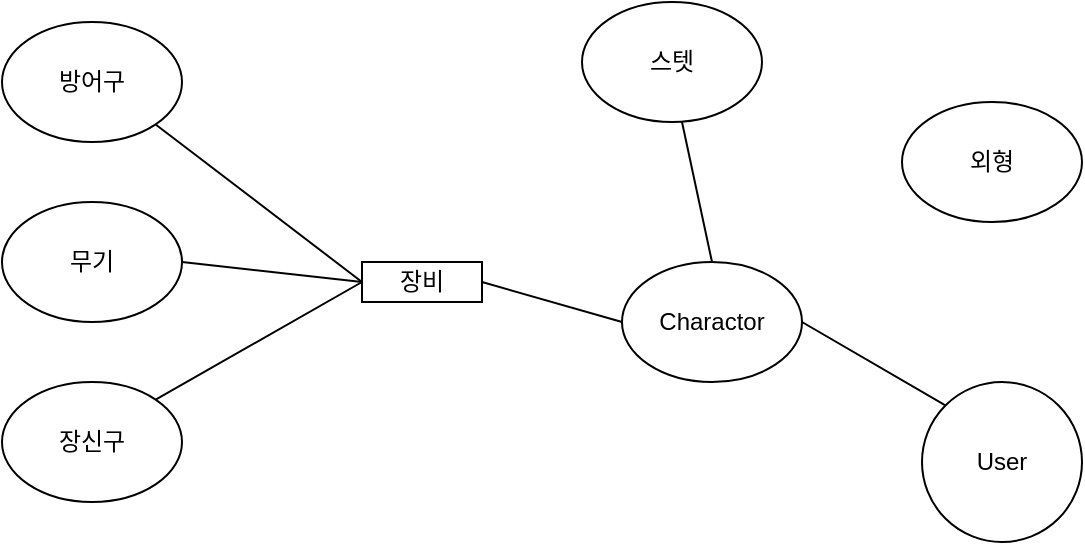 <mxfile version="13.9.9" type="device" pages="2"><diagram name="마인드맵" id="ad52d381-51e7-2e0d-a935-2d0ddd2fd229"><mxGraphModel dx="905" dy="672" grid="1" gridSize="10" guides="1" tooltips="1" connect="1" arrows="1" fold="1" page="1" pageScale="1" pageWidth="1100" pageHeight="850" background="none" math="0" shadow="0"><root><mxCell id="0"/><mxCell id="1" parent="0"/><mxCell id="nO1-yQBpbDue8wcWVN6e-1" value="User" style="ellipse;whiteSpace=wrap;html=1;aspect=fixed;" parent="1" vertex="1"><mxGeometry x="620" y="330" width="80" height="80" as="geometry"/></mxCell><mxCell id="nO1-yQBpbDue8wcWVN6e-3" value="Charactor" style="ellipse;whiteSpace=wrap;html=1;" parent="1" vertex="1"><mxGeometry x="470" y="270" width="90" height="60" as="geometry"/></mxCell><mxCell id="nO1-yQBpbDue8wcWVN6e-4" value="" style="endArrow=none;html=1;exitX=0;exitY=0;exitDx=0;exitDy=0;entryX=1;entryY=0.5;entryDx=0;entryDy=0;" parent="1" source="nO1-yQBpbDue8wcWVN6e-1" target="nO1-yQBpbDue8wcWVN6e-3" edge="1"><mxGeometry width="50" height="50" relative="1" as="geometry"><mxPoint x="630" y="390" as="sourcePoint"/><mxPoint x="680" y="340" as="targetPoint"/></mxGeometry></mxCell><mxCell id="nO1-yQBpbDue8wcWVN6e-13" value="장비" style="rounded=0;whiteSpace=wrap;html=1;" parent="1" vertex="1"><mxGeometry x="340" y="270" width="60" height="20" as="geometry"/></mxCell><mxCell id="nO1-yQBpbDue8wcWVN6e-14" value="무기" style="ellipse;whiteSpace=wrap;html=1;" parent="1" vertex="1"><mxGeometry x="160" y="240" width="90" height="60" as="geometry"/></mxCell><mxCell id="nO1-yQBpbDue8wcWVN6e-15" value="방어구" style="ellipse;whiteSpace=wrap;html=1;" parent="1" vertex="1"><mxGeometry x="160" y="150" width="90" height="60" as="geometry"/></mxCell><mxCell id="nO1-yQBpbDue8wcWVN6e-16" value="장신구" style="ellipse;whiteSpace=wrap;html=1;" parent="1" vertex="1"><mxGeometry x="160" y="330" width="90" height="60" as="geometry"/></mxCell><mxCell id="nO1-yQBpbDue8wcWVN6e-17" value="" style="endArrow=none;html=1;exitX=1;exitY=0;exitDx=0;exitDy=0;entryX=0;entryY=0.5;entryDx=0;entryDy=0;" parent="1" source="nO1-yQBpbDue8wcWVN6e-16" edge="1" target="nO1-yQBpbDue8wcWVN6e-13"><mxGeometry width="50" height="50" relative="1" as="geometry"><mxPoint x="460" y="340" as="sourcePoint"/><mxPoint x="360" y="280" as="targetPoint"/></mxGeometry></mxCell><mxCell id="nO1-yQBpbDue8wcWVN6e-18" value="" style="endArrow=none;html=1;exitX=1;exitY=0.5;exitDx=0;exitDy=0;entryX=0;entryY=0.5;entryDx=0;entryDy=0;" parent="1" source="nO1-yQBpbDue8wcWVN6e-14" edge="1" target="nO1-yQBpbDue8wcWVN6e-13"><mxGeometry width="50" height="50" relative="1" as="geometry"><mxPoint x="261.98" y="362.98" as="sourcePoint"/><mxPoint x="360" y="280" as="targetPoint"/></mxGeometry></mxCell><mxCell id="nO1-yQBpbDue8wcWVN6e-19" value="" style="endArrow=none;html=1;exitX=1;exitY=1;exitDx=0;exitDy=0;entryX=0;entryY=0.5;entryDx=0;entryDy=0;" parent="1" source="nO1-yQBpbDue8wcWVN6e-15" target="nO1-yQBpbDue8wcWVN6e-13" edge="1"><mxGeometry width="50" height="50" relative="1" as="geometry"><mxPoint x="300" y="207.5" as="sourcePoint"/><mxPoint x="410" y="272.5" as="targetPoint"/></mxGeometry></mxCell><mxCell id="nO1-yQBpbDue8wcWVN6e-20" value="" style="endArrow=none;html=1;exitX=1;exitY=0.5;exitDx=0;exitDy=0;entryX=0;entryY=0.5;entryDx=0;entryDy=0;" parent="1" source="nO1-yQBpbDue8wcWVN6e-13" target="nO1-yQBpbDue8wcWVN6e-3" edge="1"><mxGeometry width="50" height="50" relative="1" as="geometry"><mxPoint x="350" y="330" as="sourcePoint"/><mxPoint x="460" y="395" as="targetPoint"/></mxGeometry></mxCell><mxCell id="nO1-yQBpbDue8wcWVN6e-21" value="" style="endArrow=none;html=1;exitX=0.5;exitY=1;exitDx=0;exitDy=0;entryX=0.5;entryY=0;entryDx=0;entryDy=0;" parent="1" target="nO1-yQBpbDue8wcWVN6e-3" edge="1"><mxGeometry width="50" height="50" relative="1" as="geometry"><mxPoint x="500" y="200" as="sourcePoint"/><mxPoint x="510" y="290" as="targetPoint"/></mxGeometry></mxCell><mxCell id="nO1-yQBpbDue8wcWVN6e-22" value="스텟" style="ellipse;whiteSpace=wrap;html=1;" parent="1" vertex="1"><mxGeometry x="450" y="140" width="90" height="60" as="geometry"/></mxCell><mxCell id="nO1-yQBpbDue8wcWVN6e-23" value="외형" style="ellipse;whiteSpace=wrap;html=1;" parent="1" vertex="1"><mxGeometry x="610" y="190" width="90" height="60" as="geometry"/></mxCell></root></mxGraphModel></diagram><diagram id="EqLIUeV_aar5khTH6wcI" name="테이블"><mxGraphModel dx="1913" dy="1975" grid="1" gridSize="10" guides="1" tooltips="1" connect="1" arrows="1" fold="1" page="1" pageScale="1" pageWidth="827" pageHeight="1169" math="0" shadow="0"><root><mxCell id="dHWWE7R_UWq868blHclo-0"/><mxCell id="dHWWE7R_UWq868blHclo-1" parent="dHWWE7R_UWq868blHclo-0"/><mxCell id="dHWWE7R_UWq868blHclo-15" value="" style="edgeStyle=entityRelationEdgeStyle;fontSize=12;html=1;endArrow=ERzeroToMany;endFill=1;exitX=0;exitY=0.5;exitDx=0;exitDy=0;entryX=1;entryY=0.5;entryDx=0;entryDy=0;" edge="1" parent="dHWWE7R_UWq868blHclo-1" source="xCn_oo59gnI95OXlisV7-25" target="xCn_oo59gnI95OXlisV7-15"><mxGeometry width="100" height="100" relative="1" as="geometry"><mxPoint x="474" y="179" as="sourcePoint"/><mxPoint x="514" y="80" as="targetPoint"/></mxGeometry></mxCell><mxCell id="xCn_oo59gnI95OXlisV7-8" value="Character" style="shape=table;startSize=30;container=1;collapsible=1;childLayout=tableLayout;fixedRows=1;rowLines=0;fontStyle=1;align=center;resizeLast=1;" vertex="1" parent="dHWWE7R_UWq868blHclo-1"><mxGeometry x="270" y="140" width="180" height="250" as="geometry"/></mxCell><mxCell id="xCn_oo59gnI95OXlisV7-9" value="" style="shape=partialRectangle;collapsible=0;dropTarget=0;pointerEvents=0;fillColor=none;top=0;left=0;bottom=1;right=0;points=[[0,0.5],[1,0.5]];portConstraint=eastwest;" vertex="1" parent="xCn_oo59gnI95OXlisV7-8"><mxGeometry y="30" width="180" height="30" as="geometry"/></mxCell><mxCell id="xCn_oo59gnI95OXlisV7-10" value="PK" style="shape=partialRectangle;connectable=0;fillColor=none;top=0;left=0;bottom=0;right=0;fontStyle=1;overflow=hidden;" vertex="1" parent="xCn_oo59gnI95OXlisV7-9"><mxGeometry width="30" height="30" as="geometry"/></mxCell><mxCell id="xCn_oo59gnI95OXlisV7-11" value="id" style="shape=partialRectangle;connectable=0;fillColor=none;top=0;left=0;bottom=0;right=0;align=left;spacingLeft=6;fontStyle=5;overflow=hidden;" vertex="1" parent="xCn_oo59gnI95OXlisV7-9"><mxGeometry x="30" width="150" height="30" as="geometry"/></mxCell><mxCell id="xCn_oo59gnI95OXlisV7-12" value="" style="shape=partialRectangle;collapsible=0;dropTarget=0;pointerEvents=0;fillColor=none;top=0;left=0;bottom=0;right=0;points=[[0,0.5],[1,0.5]];portConstraint=eastwest;" vertex="1" parent="xCn_oo59gnI95OXlisV7-8"><mxGeometry y="60" width="180" height="30" as="geometry"/></mxCell><mxCell id="xCn_oo59gnI95OXlisV7-13" value="" style="shape=partialRectangle;connectable=0;fillColor=none;top=0;left=0;bottom=0;right=0;editable=1;overflow=hidden;" vertex="1" parent="xCn_oo59gnI95OXlisV7-12"><mxGeometry width="30" height="30" as="geometry"/></mxCell><mxCell id="xCn_oo59gnI95OXlisV7-14" value="name" style="shape=partialRectangle;connectable=0;fillColor=none;top=0;left=0;bottom=0;right=0;align=left;spacingLeft=6;overflow=hidden;" vertex="1" parent="xCn_oo59gnI95OXlisV7-12"><mxGeometry x="30" width="150" height="30" as="geometry"/></mxCell><mxCell id="xCn_oo59gnI95OXlisV7-18" value="" style="shape=partialRectangle;collapsible=0;dropTarget=0;pointerEvents=0;fillColor=none;top=0;left=0;bottom=0;right=0;points=[[0,0.5],[1,0.5]];portConstraint=eastwest;" vertex="1" parent="xCn_oo59gnI95OXlisV7-8"><mxGeometry y="90" width="180" height="30" as="geometry"/></mxCell><mxCell id="xCn_oo59gnI95OXlisV7-19" value="" style="shape=partialRectangle;connectable=0;fillColor=none;top=0;left=0;bottom=0;right=0;editable=1;overflow=hidden;" vertex="1" parent="xCn_oo59gnI95OXlisV7-18"><mxGeometry width="30" height="30" as="geometry"/></mxCell><mxCell id="xCn_oo59gnI95OXlisV7-20" value="level" style="shape=partialRectangle;connectable=0;fillColor=none;top=0;left=0;bottom=0;right=0;align=left;spacingLeft=6;overflow=hidden;" vertex="1" parent="xCn_oo59gnI95OXlisV7-18"><mxGeometry x="30" width="150" height="30" as="geometry"/></mxCell><mxCell id="0_3nlh6FSiI1js-Yw448-18" value="" style="shape=partialRectangle;collapsible=0;dropTarget=0;pointerEvents=0;fillColor=none;top=0;left=0;bottom=0;right=0;points=[[0,0.5],[1,0.5]];portConstraint=eastwest;" vertex="1" parent="xCn_oo59gnI95OXlisV7-8"><mxGeometry y="120" width="180" height="30" as="geometry"/></mxCell><mxCell id="0_3nlh6FSiI1js-Yw448-19" value="" style="shape=partialRectangle;connectable=0;fillColor=none;top=0;left=0;bottom=0;right=0;editable=1;overflow=hidden;" vertex="1" parent="0_3nlh6FSiI1js-Yw448-18"><mxGeometry width="30" height="30" as="geometry"/></mxCell><mxCell id="0_3nlh6FSiI1js-Yw448-20" value="exp" style="shape=partialRectangle;connectable=0;fillColor=none;top=0;left=0;bottom=0;right=0;align=left;spacingLeft=6;overflow=hidden;" vertex="1" parent="0_3nlh6FSiI1js-Yw448-18"><mxGeometry x="30" width="150" height="30" as="geometry"/></mxCell><mxCell id="xCn_oo59gnI95OXlisV7-15" value="" style="shape=partialRectangle;collapsible=0;dropTarget=0;pointerEvents=0;fillColor=none;top=0;left=0;bottom=0;right=0;points=[[0,0.5],[1,0.5]];portConstraint=eastwest;" vertex="1" parent="xCn_oo59gnI95OXlisV7-8"><mxGeometry y="150" width="180" height="30" as="geometry"/></mxCell><mxCell id="xCn_oo59gnI95OXlisV7-16" value="" style="shape=partialRectangle;connectable=0;fillColor=none;top=0;left=0;bottom=0;right=0;editable=1;overflow=hidden;" vertex="1" parent="xCn_oo59gnI95OXlisV7-15"><mxGeometry width="30" height="30" as="geometry"/></mxCell><mxCell id="xCn_oo59gnI95OXlisV7-17" value="userId" style="shape=partialRectangle;connectable=0;fillColor=none;top=0;left=0;bottom=0;right=0;align=left;spacingLeft=6;overflow=hidden;" vertex="1" parent="xCn_oo59gnI95OXlisV7-15"><mxGeometry x="30" width="150" height="30" as="geometry"/></mxCell><mxCell id="xCn_oo59gnI95OXlisV7-21" value="" style="shape=partialRectangle;collapsible=0;dropTarget=0;pointerEvents=0;fillColor=none;top=0;left=0;bottom=0;right=0;points=[[0,0.5],[1,0.5]];portConstraint=eastwest;" vertex="1" parent="xCn_oo59gnI95OXlisV7-8"><mxGeometry y="180" width="180" height="30" as="geometry"/></mxCell><mxCell id="xCn_oo59gnI95OXlisV7-22" value="" style="shape=partialRectangle;connectable=0;fillColor=none;top=0;left=0;bottom=0;right=0;editable=1;overflow=hidden;" vertex="1" parent="xCn_oo59gnI95OXlisV7-21"><mxGeometry width="30" height="30" as="geometry"/></mxCell><mxCell id="xCn_oo59gnI95OXlisV7-23" value="equipmentId" style="shape=partialRectangle;connectable=0;fillColor=none;top=0;left=0;bottom=0;right=0;align=left;spacingLeft=6;overflow=hidden;" vertex="1" parent="xCn_oo59gnI95OXlisV7-21"><mxGeometry x="30" width="150" height="30" as="geometry"/></mxCell><mxCell id="0_3nlh6FSiI1js-Yw448-21" value="" style="shape=partialRectangle;collapsible=0;dropTarget=0;pointerEvents=0;fillColor=none;top=0;left=0;bottom=0;right=0;points=[[0,0.5],[1,0.5]];portConstraint=eastwest;" vertex="1" parent="xCn_oo59gnI95OXlisV7-8"><mxGeometry y="210" width="180" height="30" as="geometry"/></mxCell><mxCell id="0_3nlh6FSiI1js-Yw448-22" value="" style="shape=partialRectangle;connectable=0;fillColor=none;top=0;left=0;bottom=0;right=0;editable=1;overflow=hidden;" vertex="1" parent="0_3nlh6FSiI1js-Yw448-21"><mxGeometry width="30" height="30" as="geometry"/></mxCell><mxCell id="0_3nlh6FSiI1js-Yw448-23" value="statusId" style="shape=partialRectangle;connectable=0;fillColor=none;top=0;left=0;bottom=0;right=0;align=left;spacingLeft=6;overflow=hidden;" vertex="1" parent="0_3nlh6FSiI1js-Yw448-21"><mxGeometry x="30" width="150" height="30" as="geometry"/></mxCell><mxCell id="xCn_oo59gnI95OXlisV7-24" value="User" style="shape=table;startSize=30;container=1;collapsible=1;childLayout=tableLayout;fixedRows=1;rowLines=0;fontStyle=1;align=center;resizeLast=1;" vertex="1" parent="dHWWE7R_UWq868blHclo-1"><mxGeometry x="580" y="200" width="180" height="130" as="geometry"/></mxCell><mxCell id="xCn_oo59gnI95OXlisV7-25" value="" style="shape=partialRectangle;collapsible=0;dropTarget=0;pointerEvents=0;fillColor=none;top=0;left=0;bottom=1;right=0;points=[[0,0.5],[1,0.5]];portConstraint=eastwest;" vertex="1" parent="xCn_oo59gnI95OXlisV7-24"><mxGeometry y="30" width="180" height="30" as="geometry"/></mxCell><mxCell id="xCn_oo59gnI95OXlisV7-26" value="PK" style="shape=partialRectangle;connectable=0;fillColor=none;top=0;left=0;bottom=0;right=0;fontStyle=1;overflow=hidden;" vertex="1" parent="xCn_oo59gnI95OXlisV7-25"><mxGeometry width="30" height="30" as="geometry"/></mxCell><mxCell id="xCn_oo59gnI95OXlisV7-27" value="id" style="shape=partialRectangle;connectable=0;fillColor=none;top=0;left=0;bottom=0;right=0;align=left;spacingLeft=6;fontStyle=5;overflow=hidden;" vertex="1" parent="xCn_oo59gnI95OXlisV7-25"><mxGeometry x="30" width="150" height="30" as="geometry"/></mxCell><mxCell id="xCn_oo59gnI95OXlisV7-28" value="" style="shape=partialRectangle;collapsible=0;dropTarget=0;pointerEvents=0;fillColor=none;top=0;left=0;bottom=0;right=0;points=[[0,0.5],[1,0.5]];portConstraint=eastwest;" vertex="1" parent="xCn_oo59gnI95OXlisV7-24"><mxGeometry y="60" width="180" height="30" as="geometry"/></mxCell><mxCell id="xCn_oo59gnI95OXlisV7-29" value="" style="shape=partialRectangle;connectable=0;fillColor=none;top=0;left=0;bottom=0;right=0;editable=1;overflow=hidden;" vertex="1" parent="xCn_oo59gnI95OXlisV7-28"><mxGeometry width="30" height="30" as="geometry"/></mxCell><mxCell id="xCn_oo59gnI95OXlisV7-30" value="name" style="shape=partialRectangle;connectable=0;fillColor=none;top=0;left=0;bottom=0;right=0;align=left;spacingLeft=6;overflow=hidden;" vertex="1" parent="xCn_oo59gnI95OXlisV7-28"><mxGeometry x="30" width="150" height="30" as="geometry"/></mxCell><mxCell id="xCn_oo59gnI95OXlisV7-34" value="" style="shape=partialRectangle;collapsible=0;dropTarget=0;pointerEvents=0;fillColor=none;top=0;left=0;bottom=0;right=0;points=[[0,0.5],[1,0.5]];portConstraint=eastwest;" vertex="1" parent="xCn_oo59gnI95OXlisV7-24"><mxGeometry y="90" width="180" height="30" as="geometry"/></mxCell><mxCell id="xCn_oo59gnI95OXlisV7-35" value="" style="shape=partialRectangle;connectable=0;fillColor=none;top=0;left=0;bottom=0;right=0;editable=1;overflow=hidden;" vertex="1" parent="xCn_oo59gnI95OXlisV7-34"><mxGeometry width="30" height="30" as="geometry"/></mxCell><mxCell id="xCn_oo59gnI95OXlisV7-36" value="email" style="shape=partialRectangle;connectable=0;fillColor=none;top=0;left=0;bottom=0;right=0;align=left;spacingLeft=6;overflow=hidden;" vertex="1" parent="xCn_oo59gnI95OXlisV7-34"><mxGeometry x="30" width="150" height="30" as="geometry"/></mxCell><mxCell id="xCn_oo59gnI95OXlisV7-44" value="Equipment" style="shape=table;startSize=30;container=1;collapsible=1;childLayout=tableLayout;fixedRows=1;rowLines=0;fontStyle=1;align=center;resizeLast=1;" vertex="1" parent="dHWWE7R_UWq868blHclo-1"><mxGeometry x="-40" y="140" width="180" height="310" as="geometry"/></mxCell><mxCell id="xCn_oo59gnI95OXlisV7-45" value="" style="shape=partialRectangle;collapsible=0;dropTarget=0;pointerEvents=0;fillColor=none;top=0;left=0;bottom=1;right=0;points=[[0,0.5],[1,0.5]];portConstraint=eastwest;" vertex="1" parent="xCn_oo59gnI95OXlisV7-44"><mxGeometry y="30" width="180" height="30" as="geometry"/></mxCell><mxCell id="xCn_oo59gnI95OXlisV7-46" value="PK" style="shape=partialRectangle;connectable=0;fillColor=none;top=0;left=0;bottom=0;right=0;fontStyle=1;overflow=hidden;" vertex="1" parent="xCn_oo59gnI95OXlisV7-45"><mxGeometry width="30" height="30" as="geometry"/></mxCell><mxCell id="xCn_oo59gnI95OXlisV7-47" value="id" style="shape=partialRectangle;connectable=0;fillColor=none;top=0;left=0;bottom=0;right=0;align=left;spacingLeft=6;fontStyle=5;overflow=hidden;" vertex="1" parent="xCn_oo59gnI95OXlisV7-45"><mxGeometry x="30" width="150" height="30" as="geometry"/></mxCell><mxCell id="xCn_oo59gnI95OXlisV7-48" value="" style="shape=partialRectangle;collapsible=0;dropTarget=0;pointerEvents=0;fillColor=none;top=0;left=0;bottom=0;right=0;points=[[0,0.5],[1,0.5]];portConstraint=eastwest;" vertex="1" parent="xCn_oo59gnI95OXlisV7-44"><mxGeometry y="60" width="180" height="30" as="geometry"/></mxCell><mxCell id="xCn_oo59gnI95OXlisV7-49" value="" style="shape=partialRectangle;connectable=0;fillColor=none;top=0;left=0;bottom=0;right=0;editable=1;overflow=hidden;" vertex="1" parent="xCn_oo59gnI95OXlisV7-48"><mxGeometry width="30" height="30" as="geometry"/></mxCell><mxCell id="xCn_oo59gnI95OXlisV7-50" value="weaponNo" style="shape=partialRectangle;connectable=0;fillColor=none;top=0;left=0;bottom=0;right=0;align=left;spacingLeft=6;overflow=hidden;" vertex="1" parent="xCn_oo59gnI95OXlisV7-48"><mxGeometry x="30" width="150" height="30" as="geometry"/></mxCell><mxCell id="xCn_oo59gnI95OXlisV7-51" value="" style="shape=partialRectangle;collapsible=0;dropTarget=0;pointerEvents=0;fillColor=none;top=0;left=0;bottom=0;right=0;points=[[0,0.5],[1,0.5]];portConstraint=eastwest;" vertex="1" parent="xCn_oo59gnI95OXlisV7-44"><mxGeometry y="90" width="180" height="30" as="geometry"/></mxCell><mxCell id="xCn_oo59gnI95OXlisV7-52" value="" style="shape=partialRectangle;connectable=0;fillColor=none;top=0;left=0;bottom=0;right=0;editable=1;overflow=hidden;" vertex="1" parent="xCn_oo59gnI95OXlisV7-51"><mxGeometry width="30" height="30" as="geometry"/></mxCell><mxCell id="xCn_oo59gnI95OXlisV7-53" value="topNo" style="shape=partialRectangle;connectable=0;fillColor=none;top=0;left=0;bottom=0;right=0;align=left;spacingLeft=6;overflow=hidden;" vertex="1" parent="xCn_oo59gnI95OXlisV7-51"><mxGeometry x="30" width="150" height="30" as="geometry"/></mxCell><mxCell id="xCn_oo59gnI95OXlisV7-54" value="" style="shape=partialRectangle;collapsible=0;dropTarget=0;pointerEvents=0;fillColor=none;top=0;left=0;bottom=0;right=0;points=[[0,0.5],[1,0.5]];portConstraint=eastwest;" vertex="1" parent="xCn_oo59gnI95OXlisV7-44"><mxGeometry y="120" width="180" height="30" as="geometry"/></mxCell><mxCell id="xCn_oo59gnI95OXlisV7-55" value="" style="shape=partialRectangle;connectable=0;fillColor=none;top=0;left=0;bottom=0;right=0;editable=1;overflow=hidden;" vertex="1" parent="xCn_oo59gnI95OXlisV7-54"><mxGeometry width="30" height="30" as="geometry"/></mxCell><mxCell id="xCn_oo59gnI95OXlisV7-56" value="bottomNo" style="shape=partialRectangle;connectable=0;fillColor=none;top=0;left=0;bottom=0;right=0;align=left;spacingLeft=6;overflow=hidden;" vertex="1" parent="xCn_oo59gnI95OXlisV7-54"><mxGeometry x="30" width="150" height="30" as="geometry"/></mxCell><mxCell id="xCn_oo59gnI95OXlisV7-81" value="" style="shape=partialRectangle;collapsible=0;dropTarget=0;pointerEvents=0;fillColor=none;top=0;left=0;bottom=0;right=0;points=[[0,0.5],[1,0.5]];portConstraint=eastwest;" vertex="1" parent="xCn_oo59gnI95OXlisV7-44"><mxGeometry y="150" width="180" height="30" as="geometry"/></mxCell><mxCell id="xCn_oo59gnI95OXlisV7-82" value="" style="shape=partialRectangle;connectable=0;fillColor=none;top=0;left=0;bottom=0;right=0;editable=1;overflow=hidden;" vertex="1" parent="xCn_oo59gnI95OXlisV7-81"><mxGeometry width="30" height="30" as="geometry"/></mxCell><mxCell id="xCn_oo59gnI95OXlisV7-83" value="headNo" style="shape=partialRectangle;connectable=0;fillColor=none;top=0;left=0;bottom=0;right=0;align=left;spacingLeft=6;overflow=hidden;" vertex="1" parent="xCn_oo59gnI95OXlisV7-81"><mxGeometry x="30" width="150" height="30" as="geometry"/></mxCell><mxCell id="xCn_oo59gnI95OXlisV7-78" value="" style="shape=partialRectangle;collapsible=0;dropTarget=0;pointerEvents=0;fillColor=none;top=0;left=0;bottom=0;right=0;points=[[0,0.5],[1,0.5]];portConstraint=eastwest;" vertex="1" parent="xCn_oo59gnI95OXlisV7-44"><mxGeometry y="180" width="180" height="30" as="geometry"/></mxCell><mxCell id="xCn_oo59gnI95OXlisV7-79" value="" style="shape=partialRectangle;connectable=0;fillColor=none;top=0;left=0;bottom=0;right=0;editable=1;overflow=hidden;" vertex="1" parent="xCn_oo59gnI95OXlisV7-78"><mxGeometry width="30" height="30" as="geometry"/></mxCell><mxCell id="xCn_oo59gnI95OXlisV7-80" value="shoesNo" style="shape=partialRectangle;connectable=0;fillColor=none;top=0;left=0;bottom=0;right=0;align=left;spacingLeft=6;overflow=hidden;" vertex="1" parent="xCn_oo59gnI95OXlisV7-78"><mxGeometry x="30" width="150" height="30" as="geometry"/></mxCell><mxCell id="xCn_oo59gnI95OXlisV7-84" value="" style="shape=partialRectangle;collapsible=0;dropTarget=0;pointerEvents=0;fillColor=none;top=0;left=0;bottom=0;right=0;points=[[0,0.5],[1,0.5]];portConstraint=eastwest;" vertex="1" parent="xCn_oo59gnI95OXlisV7-44"><mxGeometry y="210" width="180" height="30" as="geometry"/></mxCell><mxCell id="xCn_oo59gnI95OXlisV7-85" value="" style="shape=partialRectangle;connectable=0;fillColor=none;top=0;left=0;bottom=0;right=0;editable=1;overflow=hidden;" vertex="1" parent="xCn_oo59gnI95OXlisV7-84"><mxGeometry width="30" height="30" as="geometry"/></mxCell><mxCell id="xCn_oo59gnI95OXlisV7-86" value="ringNo" style="shape=partialRectangle;connectable=0;fillColor=none;top=0;left=0;bottom=0;right=0;align=left;spacingLeft=6;overflow=hidden;" vertex="1" parent="xCn_oo59gnI95OXlisV7-84"><mxGeometry x="30" width="150" height="30" as="geometry"/></mxCell><mxCell id="xCn_oo59gnI95OXlisV7-87" value="" style="shape=partialRectangle;collapsible=0;dropTarget=0;pointerEvents=0;fillColor=none;top=0;left=0;bottom=0;right=0;points=[[0,0.5],[1,0.5]];portConstraint=eastwest;" vertex="1" parent="xCn_oo59gnI95OXlisV7-44"><mxGeometry y="240" width="180" height="30" as="geometry"/></mxCell><mxCell id="xCn_oo59gnI95OXlisV7-88" value="" style="shape=partialRectangle;connectable=0;fillColor=none;top=0;left=0;bottom=0;right=0;editable=1;overflow=hidden;" vertex="1" parent="xCn_oo59gnI95OXlisV7-87"><mxGeometry width="30" height="30" as="geometry"/></mxCell><mxCell id="xCn_oo59gnI95OXlisV7-89" value="ring2No" style="shape=partialRectangle;connectable=0;fillColor=none;top=0;left=0;bottom=0;right=0;align=left;spacingLeft=6;overflow=hidden;" vertex="1" parent="xCn_oo59gnI95OXlisV7-87"><mxGeometry x="30" width="150" height="30" as="geometry"/></mxCell><mxCell id="xCn_oo59gnI95OXlisV7-57" value="" style="shape=partialRectangle;collapsible=0;dropTarget=0;pointerEvents=0;fillColor=none;top=0;left=0;bottom=0;right=0;points=[[0,0.5],[1,0.5]];portConstraint=eastwest;" vertex="1" parent="xCn_oo59gnI95OXlisV7-44"><mxGeometry y="270" width="180" height="30" as="geometry"/></mxCell><mxCell id="xCn_oo59gnI95OXlisV7-58" value="" style="shape=partialRectangle;connectable=0;fillColor=none;top=0;left=0;bottom=0;right=0;editable=1;overflow=hidden;" vertex="1" parent="xCn_oo59gnI95OXlisV7-57"><mxGeometry width="30" height="30" as="geometry"/></mxCell><mxCell id="xCn_oo59gnI95OXlisV7-59" value="necklaceNo" style="shape=partialRectangle;connectable=0;fillColor=none;top=0;left=0;bottom=0;right=0;align=left;spacingLeft=6;overflow=hidden;" vertex="1" parent="xCn_oo59gnI95OXlisV7-57"><mxGeometry x="30" width="150" height="30" as="geometry"/></mxCell><mxCell id="xCn_oo59gnI95OXlisV7-61" value="" style="edgeStyle=entityRelationEdgeStyle;fontSize=12;html=1;endArrow=ERmandOne;startArrow=ERmandOne;entryX=0;entryY=0.5;entryDx=0;entryDy=0;exitX=1;exitY=0.5;exitDx=0;exitDy=0;" edge="1" parent="dHWWE7R_UWq868blHclo-1" source="xCn_oo59gnI95OXlisV7-45" target="xCn_oo59gnI95OXlisV7-21"><mxGeometry width="100" height="100" relative="1" as="geometry"><mxPoint x="140" y="215" as="sourcePoint"/><mxPoint x="470" y="220" as="targetPoint"/></mxGeometry></mxCell><mxCell id="0_3nlh6FSiI1js-Yw448-0" value="Status" style="shape=table;startSize=30;container=1;collapsible=1;childLayout=tableLayout;fixedRows=1;rowLines=0;fontStyle=1;align=center;resizeLast=1;" vertex="1" parent="dHWWE7R_UWq868blHclo-1"><mxGeometry x="270" y="-130" width="180" height="160" as="geometry"/></mxCell><mxCell id="0_3nlh6FSiI1js-Yw448-1" value="" style="shape=partialRectangle;collapsible=0;dropTarget=0;pointerEvents=0;fillColor=none;top=0;left=0;bottom=1;right=0;points=[[0,0.5],[1,0.5]];portConstraint=eastwest;" vertex="1" parent="0_3nlh6FSiI1js-Yw448-0"><mxGeometry y="30" width="180" height="30" as="geometry"/></mxCell><mxCell id="0_3nlh6FSiI1js-Yw448-2" value="PK" style="shape=partialRectangle;connectable=0;fillColor=none;top=0;left=0;bottom=0;right=0;fontStyle=1;overflow=hidden;" vertex="1" parent="0_3nlh6FSiI1js-Yw448-1"><mxGeometry width="30" height="30" as="geometry"/></mxCell><mxCell id="0_3nlh6FSiI1js-Yw448-3" value="id" style="shape=partialRectangle;connectable=0;fillColor=none;top=0;left=0;bottom=0;right=0;align=left;spacingLeft=6;fontStyle=5;overflow=hidden;" vertex="1" parent="0_3nlh6FSiI1js-Yw448-1"><mxGeometry x="30" width="150" height="30" as="geometry"/></mxCell><mxCell id="0_3nlh6FSiI1js-Yw448-4" value="" style="shape=partialRectangle;collapsible=0;dropTarget=0;pointerEvents=0;fillColor=none;top=0;left=0;bottom=0;right=0;points=[[0,0.5],[1,0.5]];portConstraint=eastwest;" vertex="1" parent="0_3nlh6FSiI1js-Yw448-0"><mxGeometry y="60" width="180" height="30" as="geometry"/></mxCell><mxCell id="0_3nlh6FSiI1js-Yw448-5" value="" style="shape=partialRectangle;connectable=0;fillColor=none;top=0;left=0;bottom=0;right=0;editable=1;overflow=hidden;" vertex="1" parent="0_3nlh6FSiI1js-Yw448-4"><mxGeometry width="30" height="30" as="geometry"/></mxCell><mxCell id="0_3nlh6FSiI1js-Yw448-6" value="atk" style="shape=partialRectangle;connectable=0;fillColor=none;top=0;left=0;bottom=0;right=0;align=left;spacingLeft=6;overflow=hidden;" vertex="1" parent="0_3nlh6FSiI1js-Yw448-4"><mxGeometry x="30" width="150" height="30" as="geometry"/></mxCell><mxCell id="0_3nlh6FSiI1js-Yw448-7" value="" style="shape=partialRectangle;collapsible=0;dropTarget=0;pointerEvents=0;fillColor=none;top=0;left=0;bottom=0;right=0;points=[[0,0.5],[1,0.5]];portConstraint=eastwest;" vertex="1" parent="0_3nlh6FSiI1js-Yw448-0"><mxGeometry y="90" width="180" height="30" as="geometry"/></mxCell><mxCell id="0_3nlh6FSiI1js-Yw448-8" value="" style="shape=partialRectangle;connectable=0;fillColor=none;top=0;left=0;bottom=0;right=0;editable=1;overflow=hidden;" vertex="1" parent="0_3nlh6FSiI1js-Yw448-7"><mxGeometry width="30" height="30" as="geometry"/></mxCell><mxCell id="0_3nlh6FSiI1js-Yw448-9" value="def" style="shape=partialRectangle;connectable=0;fillColor=none;top=0;left=0;bottom=0;right=0;align=left;spacingLeft=6;overflow=hidden;" vertex="1" parent="0_3nlh6FSiI1js-Yw448-7"><mxGeometry x="30" width="150" height="30" as="geometry"/></mxCell><mxCell id="0_3nlh6FSiI1js-Yw448-10" value="" style="shape=partialRectangle;collapsible=0;dropTarget=0;pointerEvents=0;fillColor=none;top=0;left=0;bottom=0;right=0;points=[[0,0.5],[1,0.5]];portConstraint=eastwest;" vertex="1" parent="0_3nlh6FSiI1js-Yw448-0"><mxGeometry y="120" width="180" height="30" as="geometry"/></mxCell><mxCell id="0_3nlh6FSiI1js-Yw448-11" value="" style="shape=partialRectangle;connectable=0;fillColor=none;top=0;left=0;bottom=0;right=0;editable=1;overflow=hidden;" vertex="1" parent="0_3nlh6FSiI1js-Yw448-10"><mxGeometry width="30" height="30" as="geometry"/></mxCell><mxCell id="0_3nlh6FSiI1js-Yw448-12" value="life" style="shape=partialRectangle;connectable=0;fillColor=none;top=0;left=0;bottom=0;right=0;align=left;spacingLeft=6;overflow=hidden;" vertex="1" parent="0_3nlh6FSiI1js-Yw448-10"><mxGeometry x="30" width="150" height="30" as="geometry"/></mxCell><mxCell id="0_3nlh6FSiI1js-Yw448-17" value="" style="edgeStyle=entityRelationEdgeStyle;fontSize=12;html=1;endArrow=ERmandOne;startArrow=ERmandOne;entryX=1;entryY=0.5;entryDx=0;entryDy=0;exitX=1;exitY=0.5;exitDx=0;exitDy=0;" edge="1" parent="dHWWE7R_UWq868blHclo-1" source="0_3nlh6FSiI1js-Yw448-1" target="0_3nlh6FSiI1js-Yw448-21"><mxGeometry width="100" height="100" relative="1" as="geometry"><mxPoint x="140" y="60" as="sourcePoint"/><mxPoint x="270" y="30" as="targetPoint"/></mxGeometry></mxCell></root></mxGraphModel></diagram></mxfile>